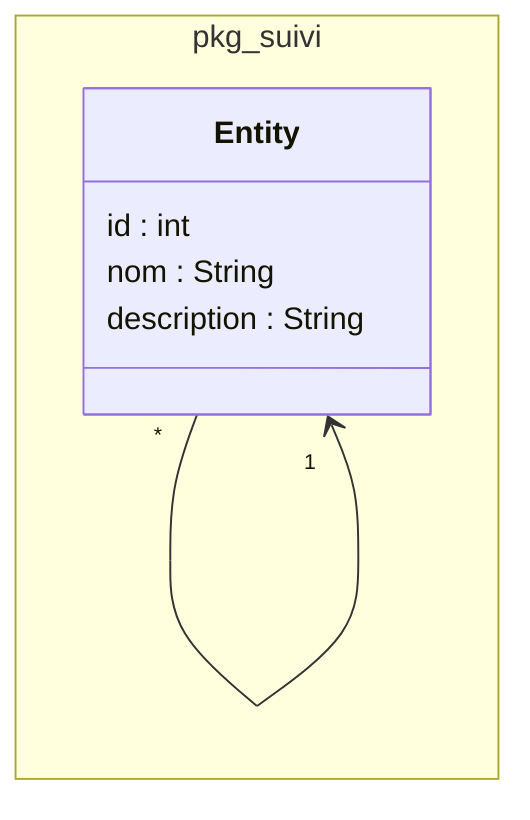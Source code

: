 classDiagram

direction RL

namespace pkg_suivi {

class Entity {
  id : int
  nom : String
  description : String
}

}

Entity "*" --> "1" Entity